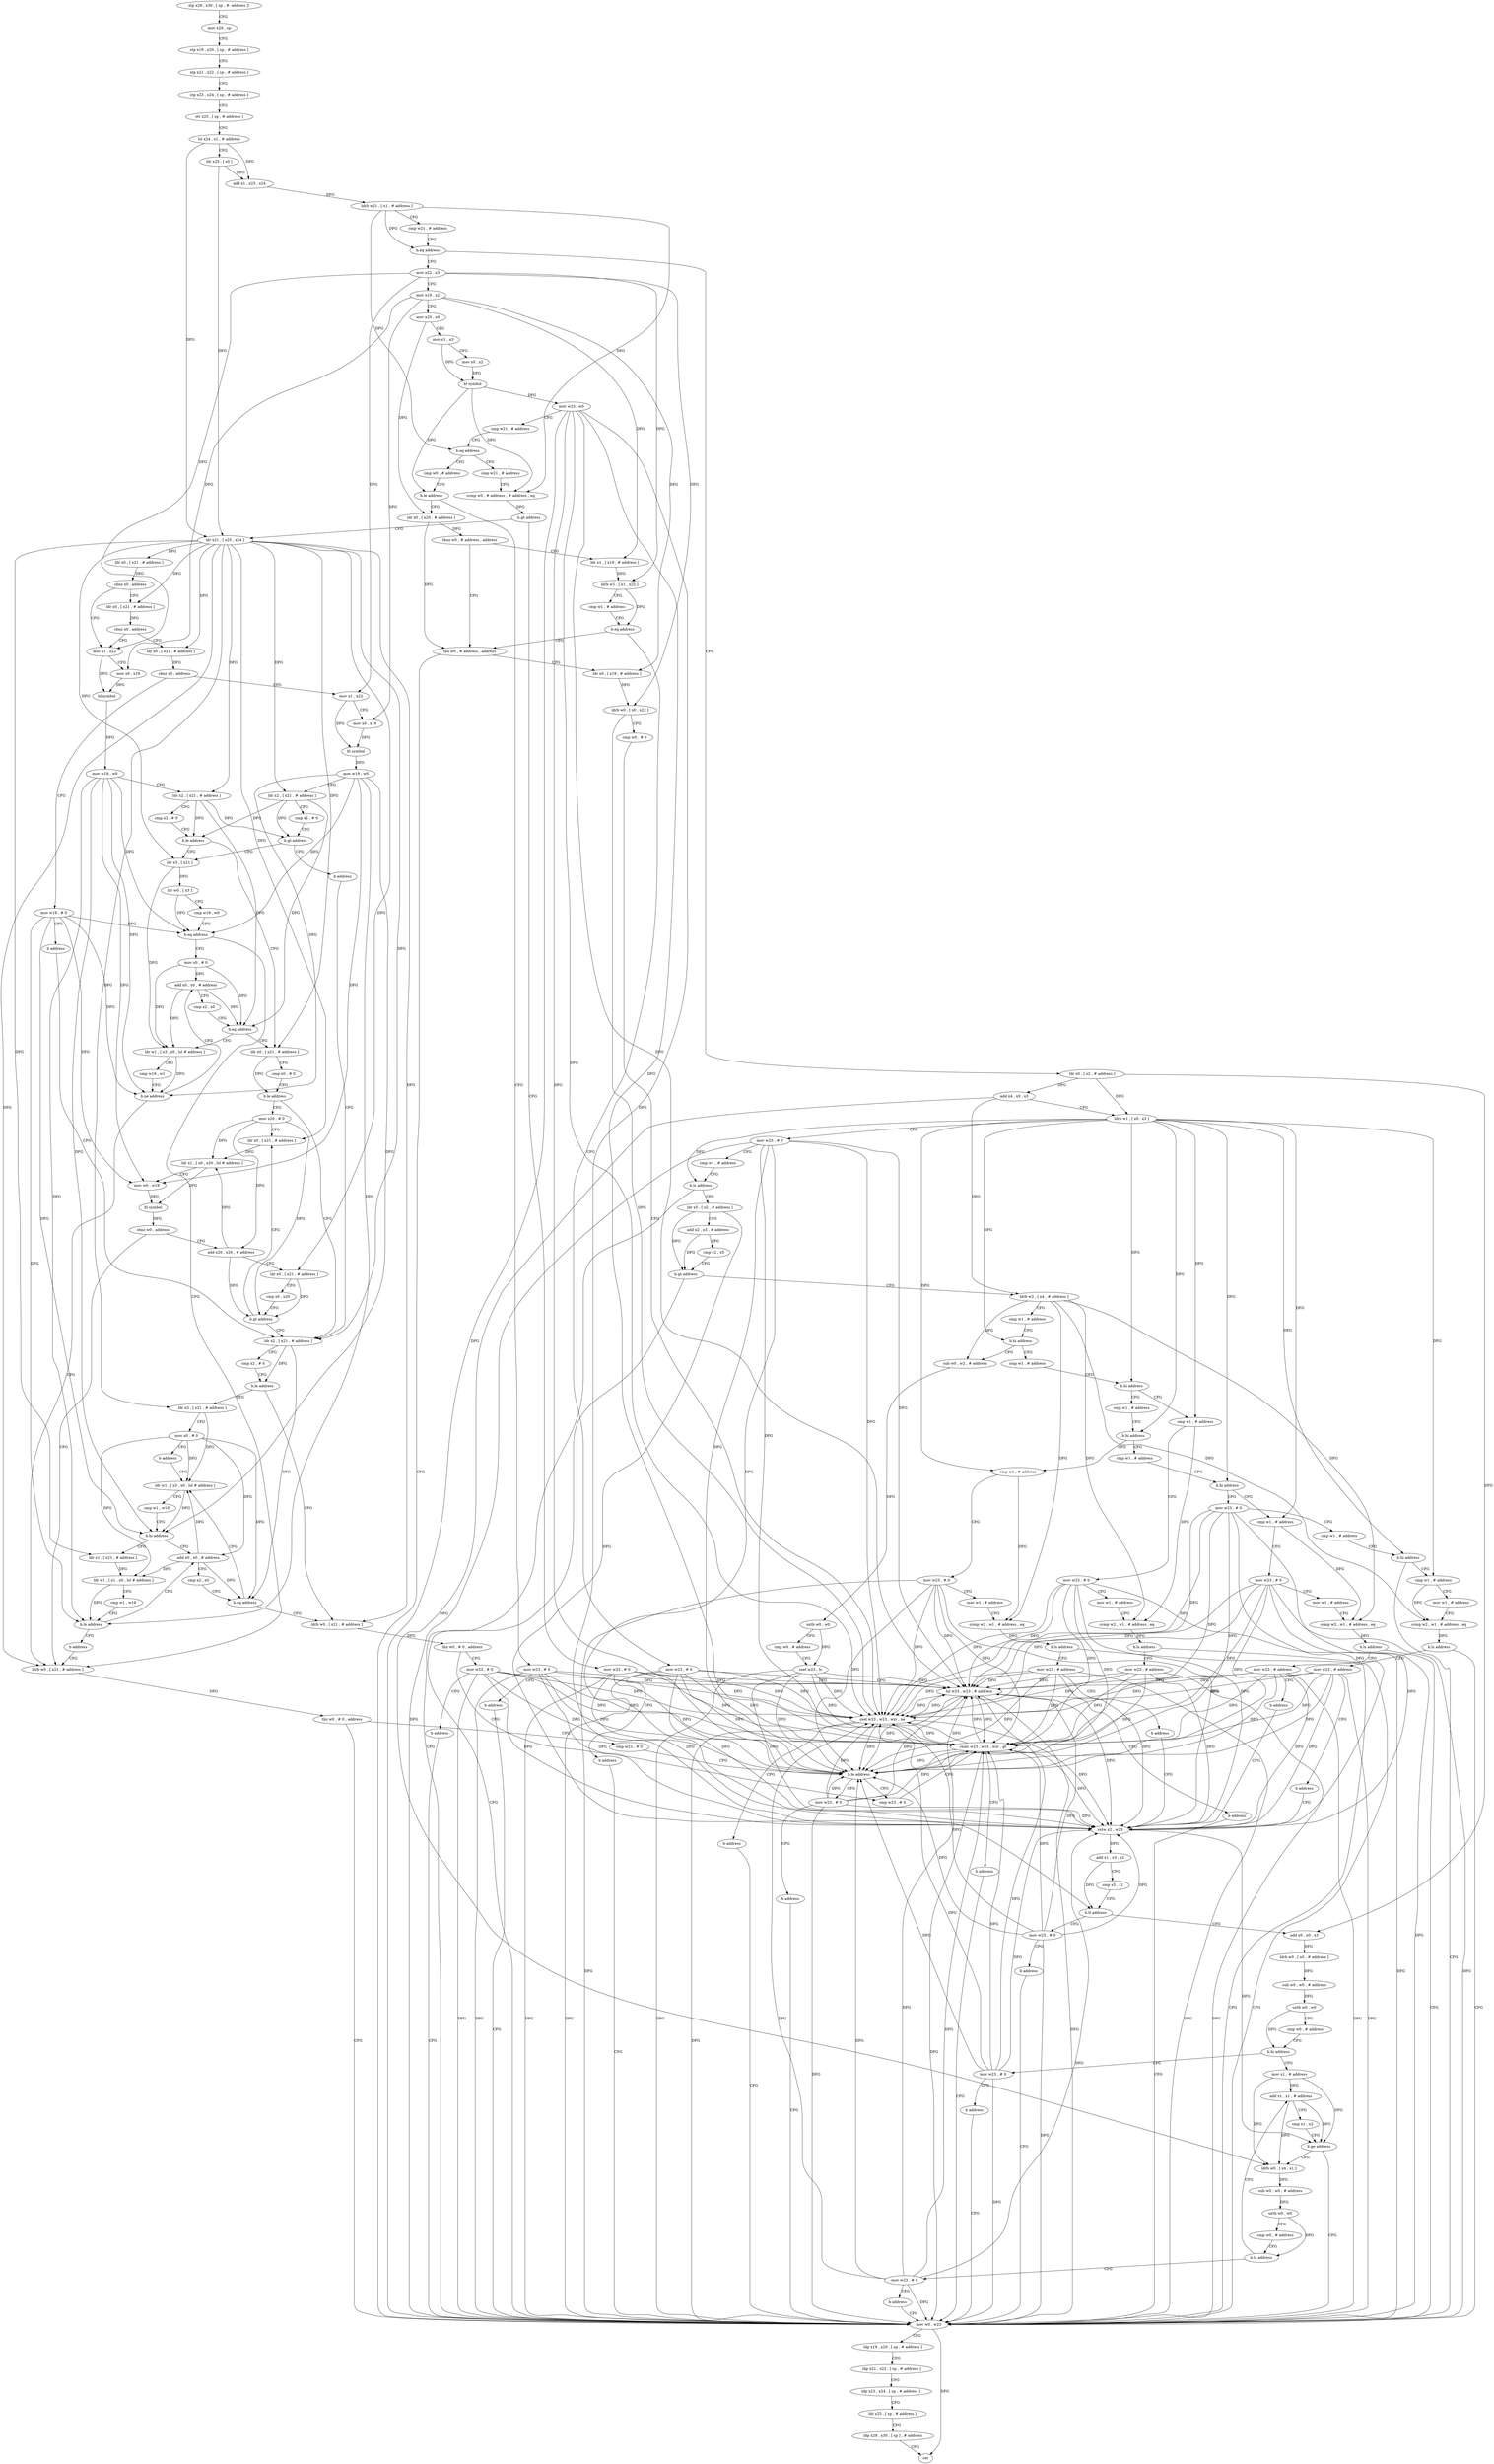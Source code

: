 digraph "func" {
"237524" [label = "stp x29 , x30 , [ sp , #- address ]!" ]
"237528" [label = "mov x29 , sp" ]
"237532" [label = "stp x19 , x20 , [ sp , # address ]" ]
"237536" [label = "stp x21 , x22 , [ sp , # address ]" ]
"237540" [label = "stp x23 , x24 , [ sp , # address ]" ]
"237544" [label = "str x25 , [ sp , # address ]" ]
"237548" [label = "lsl x24 , x1 , # address" ]
"237552" [label = "ldr x25 , [ x0 ]" ]
"237556" [label = "add x1 , x25 , x24" ]
"237560" [label = "ldrb w21 , [ x1 , # address ]" ]
"237564" [label = "cmp w21 , # address" ]
"237568" [label = "b.eq address" ]
"237652" [label = "ldr x0 , [ x2 , # address ]" ]
"237572" [label = "mov x22 , x3" ]
"237656" [label = "add x4 , x0 , x3" ]
"237660" [label = "ldrb w1 , [ x0 , x3 ]" ]
"237664" [label = "mov w23 , # 0" ]
"237668" [label = "cmp w1 , # address" ]
"237672" [label = "b.ls address" ]
"237624" [label = "mov w0 , w23" ]
"237676" [label = "ldr x5 , [ x2 , # address ]" ]
"237576" [label = "mov x19 , x2" ]
"237580" [label = "mov x20 , x0" ]
"237584" [label = "mov x1 , x3" ]
"237588" [label = "mov x0 , x2" ]
"237592" [label = "bl symbol" ]
"237596" [label = "mov w23 , w0" ]
"237600" [label = "cmp w21 , # address" ]
"237604" [label = "b.eq address" ]
"237952" [label = "cmp w0 , # address" ]
"237608" [label = "cmp w21 , # address" ]
"237628" [label = "ldp x19 , x20 , [ sp , # address ]" ]
"237632" [label = "ldp x21 , x22 , [ sp , # address ]" ]
"237636" [label = "ldp x23 , x24 , [ sp , # address ]" ]
"237640" [label = "ldr x25 , [ sp , # address ]" ]
"237644" [label = "ldp x29 , x30 , [ sp ] , # address" ]
"237648" [label = "ret" ]
"237680" [label = "add x2 , x3 , # address" ]
"237684" [label = "cmp x2 , x5" ]
"237688" [label = "b.gt address" ]
"237692" [label = "ldrb w2 , [ x4 , # address ]" ]
"237956" [label = "b.le address" ]
"238260" [label = "mov w23 , # 0" ]
"237960" [label = "ldr x0 , [ x20 , # address ]" ]
"237612" [label = "ccmp w0 , # address , # address , eq" ]
"237616" [label = "b.gt address" ]
"238008" [label = "ldr x21 , [ x25 , x24 ]" ]
"237620" [label = "mov w23 , # 0" ]
"237696" [label = "cmp w1 , # address" ]
"237700" [label = "b.hi address" ]
"237728" [label = "cmp w1 , # address" ]
"237704" [label = "sub w0 , w2 , # address" ]
"238264" [label = "b address" ]
"237964" [label = "tbnz w0 , # address , address" ]
"237984" [label = "tbz w0 , # address , address" ]
"237968" [label = "ldr x1 , [ x19 , # address ]" ]
"238012" [label = "ldr x0 , [ x21 , # address ]" ]
"238016" [label = "cbnz x0 , address" ]
"238044" [label = "mov x1 , x22" ]
"238020" [label = "ldr x0 , [ x21 , # address ]" ]
"237732" [label = "b.hi address" ]
"237844" [label = "cmp w1 , # address" ]
"237736" [label = "cmp w1 , # address" ]
"237708" [label = "uxtb w0 , w0" ]
"237712" [label = "cmp w0 , # address" ]
"237716" [label = "cset w23 , ls" ]
"237720" [label = "lsl w23 , w23 , # address" ]
"237724" [label = "b address" ]
"237988" [label = "ldr x0 , [ x19 , # address ]" ]
"237972" [label = "ldrb w1 , [ x1 , x22 ]" ]
"237976" [label = "cmp w1 , # address" ]
"237980" [label = "b.eq address" ]
"238268" [label = "mov w23 , # 0" ]
"238048" [label = "mov x0 , x19" ]
"238052" [label = "bl symbol" ]
"238056" [label = "mov w19 , w0" ]
"238060" [label = "ldr x2 , [ x21 , # address ]" ]
"238064" [label = "cmp x2 , # 0" ]
"238068" [label = "b.le address" ]
"238140" [label = "ldr x0 , [ x21 , # address ]" ]
"238072" [label = "ldr x3 , [ x21 ]" ]
"238024" [label = "cbnz x0 , address" ]
"238028" [label = "ldr x0 , [ x21 , # address ]" ]
"237848" [label = "b.hi address" ]
"237880" [label = "cmp w1 , # address" ]
"237852" [label = "cmp w1 , # address" ]
"237740" [label = "mov w23 , # 0" ]
"237744" [label = "mov w1 , # address" ]
"237748" [label = "ccmp w2 , w1 , # address , eq" ]
"237752" [label = "b.ls address" ]
"237756" [label = "mov w23 , # address" ]
"237992" [label = "ldrb w0 , [ x0 , x22 ]" ]
"237996" [label = "cmp w0 , # 0" ]
"238000" [label = "csel w23 , w23 , wzr , ne" ]
"238004" [label = "b address" ]
"238272" [label = "b address" ]
"238144" [label = "cmp x0 , # 0" ]
"238148" [label = "b.le address" ]
"238192" [label = "ldr x2 , [ x21 , # address ]" ]
"238152" [label = "mov x20 , # 0" ]
"238076" [label = "ldr w0 , [ x3 ]" ]
"238080" [label = "cmp w19 , w0" ]
"238084" [label = "b.eq address" ]
"238116" [label = "ldrb w0 , [ x21 , # address ]" ]
"238088" [label = "mov x0 , # 0" ]
"238032" [label = "cbnz x0 , address" ]
"238320" [label = "mov x1 , x22" ]
"238036" [label = "mov w19 , # 0" ]
"237884" [label = "b.hi address" ]
"237916" [label = "mov w23 , # 0" ]
"237888" [label = "cmp w1 , # address" ]
"237856" [label = "mov w23 , # 0" ]
"237860" [label = "mov w1 , # address" ]
"237864" [label = "ccmp w2 , w1 , # address , eq" ]
"237868" [label = "b.ls address" ]
"237872" [label = "mov w23 , # address" ]
"237760" [label = "sxtw x2 , w23" ]
"238196" [label = "cmp x2 , # 0" ]
"238200" [label = "b.le address" ]
"238300" [label = "ldrb w0 , [ x21 , # address ]" ]
"238204" [label = "ldr x3 , [ x21 , # address ]" ]
"238156" [label = "ldr x0 , [ x21 , # address ]" ]
"238120" [label = "tbz w0 , # 0 , address" ]
"238124" [label = "cmp w23 , # 0" ]
"238092" [label = "add x0 , x0 , # address" ]
"238324" [label = "mov x0 , x19" ]
"238328" [label = "bl symbol" ]
"238332" [label = "mov w19 , w0" ]
"238336" [label = "ldr x2 , [ x21 , # address ]" ]
"238340" [label = "cmp x2 , # 0" ]
"238344" [label = "b.gt address" ]
"238348" [label = "b address" ]
"238040" [label = "b address" ]
"237920" [label = "cmp w1 , # address" ]
"237924" [label = "b.hi address" ]
"237928" [label = "cmp w1 , # address" ]
"237892" [label = "mov w23 , # 0" ]
"237896" [label = "mov w1 , # address" ]
"237900" [label = "ccmp w2 , w1 , # address , eq" ]
"237904" [label = "b.ls address" ]
"237908" [label = "mov w23 , # address" ]
"237876" [label = "b address" ]
"238284" [label = "mov w23 , # 0" ]
"238288" [label = "b address" ]
"237776" [label = "add x0 , x0 , x3" ]
"237780" [label = "ldrb w0 , [ x0 , # address ]" ]
"237784" [label = "sub w0 , w0 , # address" ]
"237788" [label = "uxtb w0 , w0" ]
"237792" [label = "cmp w0 , # address" ]
"237796" [label = "b.hi address" ]
"238276" [label = "mov w23 , # 0" ]
"237800" [label = "mov x1 , # address" ]
"238304" [label = "tbz w0 , # 0 , address" ]
"238292" [label = "mov w23 , # 0" ]
"238308" [label = "cmp w23 , # 0" ]
"238208" [label = "mov x0 , # 0" ]
"238212" [label = "b address" ]
"238228" [label = "ldr w1 , [ x3 , x0 , lsl # address ]" ]
"238176" [label = "add x20 , x20 , # address" ]
"238180" [label = "ldr x0 , [ x21 , # address ]" ]
"238184" [label = "cmp x0 , x20" ]
"238188" [label = "b.gt address" ]
"238128" [label = "b.le address" ]
"238132" [label = "mov w23 , # 0" ]
"238104" [label = "ldr w1 , [ x3 , x0 , lsl # address ]" ]
"238108" [label = "cmp w19 , w1" ]
"238112" [label = "b.ne address" ]
"237932" [label = "mov w1 , # address" ]
"237936" [label = "ccmp w2 , w1 , # address , eq" ]
"237940" [label = "b.ls address" ]
"237944" [label = "mov w23 , # address" ]
"237912" [label = "b address" ]
"237764" [label = "add x1 , x3 , x2" ]
"237768" [label = "cmp x5 , x1" ]
"237772" [label = "b.lt address" ]
"238280" [label = "b address" ]
"237804" [label = "add x1 , x1 , # address" ]
"238296" [label = "b address" ]
"238312" [label = "csinc w23 , w23 , wzr , gt" ]
"238316" [label = "b address" ]
"238232" [label = "cmp w1 , w19" ]
"238236" [label = "b.hi address" ]
"238216" [label = "add x0 , x0 , # address" ]
"238240" [label = "ldr x1 , [ x21 , # address ]" ]
"238160" [label = "ldr x1 , [ x0 , x20 , lsl # address ]" ]
"238164" [label = "mov w0 , w19" ]
"238168" [label = "bl symbol" ]
"238172" [label = "cbnz w0 , address" ]
"238136" [label = "b address" ]
"238096" [label = "cmp x2 , x0" ]
"238100" [label = "b.eq address" ]
"237948" [label = "b address" ]
"237816" [label = "ldrb w0 , [ x4 , x1 ]" ]
"237820" [label = "sub w0 , w0 , # address" ]
"237824" [label = "uxtb w0 , w0" ]
"237828" [label = "cmp w0 , # address" ]
"237832" [label = "b.ls address" ]
"237836" [label = "mov w23 , # 0" ]
"238220" [label = "cmp x2 , x0" ]
"238224" [label = "b.eq address" ]
"238244" [label = "ldr w1 , [ x1 , x0 , lsl # address ]" ]
"238248" [label = "cmp w1 , w19" ]
"238252" [label = "b.lo address" ]
"238256" [label = "b address" ]
"237808" [label = "cmp x1 , x2" ]
"237812" [label = "b.ge address" ]
"237840" [label = "b address" ]
"237524" -> "237528" [ label = "CFG" ]
"237528" -> "237532" [ label = "CFG" ]
"237532" -> "237536" [ label = "CFG" ]
"237536" -> "237540" [ label = "CFG" ]
"237540" -> "237544" [ label = "CFG" ]
"237544" -> "237548" [ label = "CFG" ]
"237548" -> "237552" [ label = "CFG" ]
"237548" -> "237556" [ label = "DFG" ]
"237548" -> "238008" [ label = "DFG" ]
"237552" -> "237556" [ label = "DFG" ]
"237552" -> "238008" [ label = "DFG" ]
"237556" -> "237560" [ label = "DFG" ]
"237560" -> "237564" [ label = "CFG" ]
"237560" -> "237568" [ label = "DFG" ]
"237560" -> "237604" [ label = "DFG" ]
"237560" -> "237612" [ label = "DFG" ]
"237564" -> "237568" [ label = "CFG" ]
"237568" -> "237652" [ label = "CFG" ]
"237568" -> "237572" [ label = "CFG" ]
"237652" -> "237656" [ label = "DFG" ]
"237652" -> "237660" [ label = "DFG" ]
"237652" -> "237776" [ label = "DFG" ]
"237572" -> "237576" [ label = "CFG" ]
"237572" -> "237972" [ label = "DFG" ]
"237572" -> "237992" [ label = "DFG" ]
"237572" -> "238044" [ label = "DFG" ]
"237572" -> "238320" [ label = "DFG" ]
"237656" -> "237660" [ label = "CFG" ]
"237656" -> "237692" [ label = "DFG" ]
"237656" -> "237816" [ label = "DFG" ]
"237660" -> "237664" [ label = "CFG" ]
"237660" -> "237672" [ label = "DFG" ]
"237660" -> "237700" [ label = "DFG" ]
"237660" -> "237732" [ label = "DFG" ]
"237660" -> "237848" [ label = "DFG" ]
"237660" -> "237736" [ label = "DFG" ]
"237660" -> "237884" [ label = "DFG" ]
"237660" -> "237852" [ label = "DFG" ]
"237660" -> "237924" [ label = "DFG" ]
"237660" -> "237888" [ label = "DFG" ]
"237660" -> "237928" [ label = "DFG" ]
"237664" -> "237668" [ label = "CFG" ]
"237664" -> "237624" [ label = "DFG" ]
"237664" -> "237720" [ label = "DFG" ]
"237664" -> "238000" [ label = "DFG" ]
"237664" -> "237760" [ label = "DFG" ]
"237664" -> "238128" [ label = "DFG" ]
"237664" -> "238312" [ label = "DFG" ]
"237668" -> "237672" [ label = "CFG" ]
"237672" -> "237624" [ label = "CFG" ]
"237672" -> "237676" [ label = "CFG" ]
"237624" -> "237628" [ label = "CFG" ]
"237624" -> "237648" [ label = "DFG" ]
"237676" -> "237680" [ label = "CFG" ]
"237676" -> "237688" [ label = "DFG" ]
"237676" -> "237772" [ label = "DFG" ]
"237576" -> "237580" [ label = "CFG" ]
"237576" -> "237968" [ label = "DFG" ]
"237576" -> "237988" [ label = "DFG" ]
"237576" -> "238048" [ label = "DFG" ]
"237576" -> "238324" [ label = "DFG" ]
"237580" -> "237584" [ label = "CFG" ]
"237580" -> "237960" [ label = "DFG" ]
"237584" -> "237588" [ label = "CFG" ]
"237584" -> "237592" [ label = "DFG" ]
"237588" -> "237592" [ label = "DFG" ]
"237592" -> "237596" [ label = "DFG" ]
"237592" -> "237956" [ label = "DFG" ]
"237592" -> "237612" [ label = "DFG" ]
"237596" -> "237600" [ label = "CFG" ]
"237596" -> "237624" [ label = "DFG" ]
"237596" -> "237720" [ label = "DFG" ]
"237596" -> "238000" [ label = "DFG" ]
"237596" -> "237760" [ label = "DFG" ]
"237596" -> "238128" [ label = "DFG" ]
"237596" -> "238312" [ label = "DFG" ]
"237600" -> "237604" [ label = "CFG" ]
"237604" -> "237952" [ label = "CFG" ]
"237604" -> "237608" [ label = "CFG" ]
"237952" -> "237956" [ label = "CFG" ]
"237608" -> "237612" [ label = "CFG" ]
"237628" -> "237632" [ label = "CFG" ]
"237632" -> "237636" [ label = "CFG" ]
"237636" -> "237640" [ label = "CFG" ]
"237640" -> "237644" [ label = "CFG" ]
"237644" -> "237648" [ label = "CFG" ]
"237680" -> "237684" [ label = "CFG" ]
"237680" -> "237688" [ label = "DFG" ]
"237684" -> "237688" [ label = "CFG" ]
"237688" -> "237624" [ label = "CFG" ]
"237688" -> "237692" [ label = "CFG" ]
"237692" -> "237696" [ label = "CFG" ]
"237692" -> "237704" [ label = "DFG" ]
"237692" -> "237748" [ label = "DFG" ]
"237692" -> "237864" [ label = "DFG" ]
"237692" -> "237900" [ label = "DFG" ]
"237692" -> "237936" [ label = "DFG" ]
"237956" -> "238260" [ label = "CFG" ]
"237956" -> "237960" [ label = "CFG" ]
"238260" -> "238264" [ label = "CFG" ]
"238260" -> "237624" [ label = "DFG" ]
"238260" -> "237720" [ label = "DFG" ]
"238260" -> "238000" [ label = "DFG" ]
"238260" -> "237760" [ label = "DFG" ]
"238260" -> "238128" [ label = "DFG" ]
"238260" -> "238312" [ label = "DFG" ]
"237960" -> "237964" [ label = "DFG" ]
"237960" -> "237984" [ label = "DFG" ]
"237612" -> "237616" [ label = "DFG" ]
"237616" -> "238008" [ label = "CFG" ]
"237616" -> "237620" [ label = "CFG" ]
"238008" -> "238012" [ label = "DFG" ]
"238008" -> "238060" [ label = "DFG" ]
"238008" -> "238020" [ label = "DFG" ]
"238008" -> "238140" [ label = "DFG" ]
"238008" -> "238072" [ label = "DFG" ]
"238008" -> "238028" [ label = "DFG" ]
"238008" -> "238192" [ label = "DFG" ]
"238008" -> "238116" [ label = "DFG" ]
"238008" -> "238336" [ label = "DFG" ]
"238008" -> "238300" [ label = "DFG" ]
"238008" -> "238204" [ label = "DFG" ]
"238008" -> "238156" [ label = "DFG" ]
"238008" -> "238180" [ label = "DFG" ]
"238008" -> "238240" [ label = "DFG" ]
"237620" -> "237624" [ label = "DFG" ]
"237620" -> "237720" [ label = "DFG" ]
"237620" -> "238000" [ label = "DFG" ]
"237620" -> "237760" [ label = "DFG" ]
"237620" -> "238128" [ label = "DFG" ]
"237620" -> "238312" [ label = "DFG" ]
"237696" -> "237700" [ label = "CFG" ]
"237700" -> "237728" [ label = "CFG" ]
"237700" -> "237704" [ label = "CFG" ]
"237728" -> "237732" [ label = "CFG" ]
"237704" -> "237708" [ label = "DFG" ]
"238264" -> "237624" [ label = "CFG" ]
"237964" -> "237984" [ label = "CFG" ]
"237964" -> "237968" [ label = "CFG" ]
"237984" -> "237624" [ label = "CFG" ]
"237984" -> "237988" [ label = "CFG" ]
"237968" -> "237972" [ label = "DFG" ]
"238012" -> "238016" [ label = "DFG" ]
"238016" -> "238044" [ label = "CFG" ]
"238016" -> "238020" [ label = "CFG" ]
"238044" -> "238048" [ label = "CFG" ]
"238044" -> "238052" [ label = "DFG" ]
"238020" -> "238024" [ label = "DFG" ]
"237732" -> "237844" [ label = "CFG" ]
"237732" -> "237736" [ label = "CFG" ]
"237844" -> "237848" [ label = "CFG" ]
"237736" -> "237740" [ label = "CFG" ]
"237736" -> "237748" [ label = "DFG" ]
"237708" -> "237712" [ label = "CFG" ]
"237708" -> "237716" [ label = "DFG" ]
"237712" -> "237716" [ label = "CFG" ]
"237716" -> "237720" [ label = "DFG" ]
"237716" -> "237624" [ label = "DFG" ]
"237716" -> "238000" [ label = "DFG" ]
"237716" -> "237760" [ label = "DFG" ]
"237716" -> "238128" [ label = "DFG" ]
"237716" -> "238312" [ label = "DFG" ]
"237720" -> "237724" [ label = "CFG" ]
"237720" -> "237624" [ label = "DFG" ]
"237720" -> "238000" [ label = "DFG" ]
"237720" -> "237760" [ label = "DFG" ]
"237720" -> "238128" [ label = "DFG" ]
"237720" -> "238312" [ label = "DFG" ]
"237724" -> "237624" [ label = "CFG" ]
"237988" -> "237992" [ label = "DFG" ]
"237972" -> "237976" [ label = "CFG" ]
"237972" -> "237980" [ label = "DFG" ]
"237976" -> "237980" [ label = "CFG" ]
"237980" -> "238268" [ label = "CFG" ]
"237980" -> "237984" [ label = "CFG" ]
"238268" -> "238272" [ label = "CFG" ]
"238268" -> "237624" [ label = "DFG" ]
"238268" -> "237720" [ label = "DFG" ]
"238268" -> "238000" [ label = "DFG" ]
"238268" -> "237760" [ label = "DFG" ]
"238268" -> "238128" [ label = "DFG" ]
"238268" -> "238312" [ label = "DFG" ]
"238048" -> "238052" [ label = "DFG" ]
"238052" -> "238056" [ label = "DFG" ]
"238056" -> "238060" [ label = "CFG" ]
"238056" -> "238084" [ label = "DFG" ]
"238056" -> "238164" [ label = "DFG" ]
"238056" -> "238236" [ label = "DFG" ]
"238056" -> "238112" [ label = "DFG" ]
"238056" -> "238252" [ label = "DFG" ]
"238060" -> "238064" [ label = "CFG" ]
"238060" -> "238068" [ label = "DFG" ]
"238060" -> "238344" [ label = "DFG" ]
"238060" -> "238100" [ label = "DFG" ]
"238064" -> "238068" [ label = "CFG" ]
"238068" -> "238140" [ label = "CFG" ]
"238068" -> "238072" [ label = "CFG" ]
"238140" -> "238144" [ label = "CFG" ]
"238140" -> "238148" [ label = "DFG" ]
"238072" -> "238076" [ label = "DFG" ]
"238072" -> "238104" [ label = "DFG" ]
"238024" -> "238044" [ label = "CFG" ]
"238024" -> "238028" [ label = "CFG" ]
"238028" -> "238032" [ label = "DFG" ]
"237848" -> "237880" [ label = "CFG" ]
"237848" -> "237852" [ label = "CFG" ]
"237880" -> "237884" [ label = "CFG" ]
"237852" -> "237856" [ label = "CFG" ]
"237852" -> "237864" [ label = "DFG" ]
"237740" -> "237744" [ label = "CFG" ]
"237740" -> "237624" [ label = "DFG" ]
"237740" -> "237720" [ label = "DFG" ]
"237740" -> "238000" [ label = "DFG" ]
"237740" -> "237760" [ label = "DFG" ]
"237740" -> "238128" [ label = "DFG" ]
"237740" -> "238312" [ label = "DFG" ]
"237744" -> "237748" [ label = "CFG" ]
"237748" -> "237752" [ label = "DFG" ]
"237752" -> "237624" [ label = "CFG" ]
"237752" -> "237756" [ label = "CFG" ]
"237756" -> "237760" [ label = "DFG" ]
"237756" -> "237624" [ label = "DFG" ]
"237756" -> "237720" [ label = "DFG" ]
"237756" -> "238000" [ label = "DFG" ]
"237756" -> "238128" [ label = "DFG" ]
"237756" -> "238312" [ label = "DFG" ]
"237992" -> "237996" [ label = "CFG" ]
"237992" -> "238000" [ label = "DFG" ]
"237996" -> "238000" [ label = "CFG" ]
"238000" -> "238004" [ label = "CFG" ]
"238000" -> "237624" [ label = "DFG" ]
"238000" -> "237720" [ label = "DFG" ]
"238000" -> "237760" [ label = "DFG" ]
"238000" -> "238128" [ label = "DFG" ]
"238000" -> "238312" [ label = "DFG" ]
"238004" -> "237624" [ label = "CFG" ]
"238272" -> "237624" [ label = "CFG" ]
"238144" -> "238148" [ label = "CFG" ]
"238148" -> "238192" [ label = "CFG" ]
"238148" -> "238152" [ label = "CFG" ]
"238192" -> "238196" [ label = "CFG" ]
"238192" -> "238200" [ label = "DFG" ]
"238192" -> "238224" [ label = "DFG" ]
"238152" -> "238156" [ label = "CFG" ]
"238152" -> "238160" [ label = "DFG" ]
"238152" -> "238176" [ label = "DFG" ]
"238152" -> "238188" [ label = "DFG" ]
"238076" -> "238080" [ label = "CFG" ]
"238076" -> "238084" [ label = "DFG" ]
"238080" -> "238084" [ label = "CFG" ]
"238084" -> "238116" [ label = "CFG" ]
"238084" -> "238088" [ label = "CFG" ]
"238116" -> "238120" [ label = "DFG" ]
"238088" -> "238092" [ label = "DFG" ]
"238088" -> "238100" [ label = "DFG" ]
"238088" -> "238104" [ label = "DFG" ]
"238032" -> "238320" [ label = "CFG" ]
"238032" -> "238036" [ label = "CFG" ]
"238320" -> "238324" [ label = "CFG" ]
"238320" -> "238328" [ label = "DFG" ]
"238036" -> "238040" [ label = "CFG" ]
"238036" -> "238084" [ label = "DFG" ]
"238036" -> "238164" [ label = "DFG" ]
"238036" -> "238236" [ label = "DFG" ]
"238036" -> "238112" [ label = "DFG" ]
"238036" -> "238252" [ label = "DFG" ]
"237884" -> "237916" [ label = "CFG" ]
"237884" -> "237888" [ label = "CFG" ]
"237916" -> "237920" [ label = "CFG" ]
"237916" -> "237624" [ label = "DFG" ]
"237916" -> "237720" [ label = "DFG" ]
"237916" -> "238000" [ label = "DFG" ]
"237916" -> "237760" [ label = "DFG" ]
"237916" -> "238128" [ label = "DFG" ]
"237916" -> "238312" [ label = "DFG" ]
"237888" -> "237892" [ label = "CFG" ]
"237888" -> "237900" [ label = "DFG" ]
"237856" -> "237860" [ label = "CFG" ]
"237856" -> "237624" [ label = "DFG" ]
"237856" -> "237720" [ label = "DFG" ]
"237856" -> "238000" [ label = "DFG" ]
"237856" -> "237760" [ label = "DFG" ]
"237856" -> "238128" [ label = "DFG" ]
"237856" -> "238312" [ label = "DFG" ]
"237860" -> "237864" [ label = "CFG" ]
"237864" -> "237868" [ label = "DFG" ]
"237868" -> "237624" [ label = "CFG" ]
"237868" -> "237872" [ label = "CFG" ]
"237872" -> "237876" [ label = "CFG" ]
"237872" -> "237624" [ label = "DFG" ]
"237872" -> "237720" [ label = "DFG" ]
"237872" -> "238000" [ label = "DFG" ]
"237872" -> "237760" [ label = "DFG" ]
"237872" -> "238128" [ label = "DFG" ]
"237872" -> "238312" [ label = "DFG" ]
"237760" -> "237764" [ label = "DFG" ]
"237760" -> "237812" [ label = "DFG" ]
"238196" -> "238200" [ label = "CFG" ]
"238200" -> "238300" [ label = "CFG" ]
"238200" -> "238204" [ label = "CFG" ]
"238300" -> "238304" [ label = "DFG" ]
"238204" -> "238208" [ label = "CFG" ]
"238204" -> "238228" [ label = "DFG" ]
"238156" -> "238160" [ label = "DFG" ]
"238120" -> "237624" [ label = "CFG" ]
"238120" -> "238124" [ label = "CFG" ]
"238124" -> "238128" [ label = "CFG" ]
"238092" -> "238096" [ label = "CFG" ]
"238092" -> "238100" [ label = "DFG" ]
"238092" -> "238104" [ label = "DFG" ]
"238324" -> "238328" [ label = "DFG" ]
"238328" -> "238332" [ label = "DFG" ]
"238332" -> "238336" [ label = "CFG" ]
"238332" -> "238084" [ label = "DFG" ]
"238332" -> "238164" [ label = "DFG" ]
"238332" -> "238236" [ label = "DFG" ]
"238332" -> "238112" [ label = "DFG" ]
"238332" -> "238252" [ label = "DFG" ]
"238336" -> "238340" [ label = "CFG" ]
"238336" -> "238068" [ label = "DFG" ]
"238336" -> "238344" [ label = "DFG" ]
"238336" -> "238100" [ label = "DFG" ]
"238340" -> "238344" [ label = "CFG" ]
"238344" -> "238072" [ label = "CFG" ]
"238344" -> "238348" [ label = "CFG" ]
"238348" -> "238192" [ label = "CFG" ]
"238040" -> "238192" [ label = "CFG" ]
"237920" -> "237924" [ label = "CFG" ]
"237924" -> "237624" [ label = "CFG" ]
"237924" -> "237928" [ label = "CFG" ]
"237928" -> "237932" [ label = "CFG" ]
"237928" -> "237936" [ label = "DFG" ]
"237892" -> "237896" [ label = "CFG" ]
"237892" -> "237624" [ label = "DFG" ]
"237892" -> "237720" [ label = "DFG" ]
"237892" -> "238000" [ label = "DFG" ]
"237892" -> "237760" [ label = "DFG" ]
"237892" -> "238128" [ label = "DFG" ]
"237892" -> "238312" [ label = "DFG" ]
"237896" -> "237900" [ label = "CFG" ]
"237900" -> "237904" [ label = "DFG" ]
"237904" -> "237624" [ label = "CFG" ]
"237904" -> "237908" [ label = "CFG" ]
"237908" -> "237912" [ label = "CFG" ]
"237908" -> "237624" [ label = "DFG" ]
"237908" -> "237720" [ label = "DFG" ]
"237908" -> "238000" [ label = "DFG" ]
"237908" -> "237760" [ label = "DFG" ]
"237908" -> "238128" [ label = "DFG" ]
"237908" -> "238312" [ label = "DFG" ]
"237876" -> "237760" [ label = "CFG" ]
"238284" -> "238288" [ label = "CFG" ]
"238284" -> "237624" [ label = "DFG" ]
"238284" -> "237720" [ label = "DFG" ]
"238284" -> "238000" [ label = "DFG" ]
"238284" -> "237760" [ label = "DFG" ]
"238284" -> "238128" [ label = "DFG" ]
"238284" -> "238312" [ label = "DFG" ]
"238288" -> "237624" [ label = "CFG" ]
"237776" -> "237780" [ label = "DFG" ]
"237780" -> "237784" [ label = "DFG" ]
"237784" -> "237788" [ label = "DFG" ]
"237788" -> "237792" [ label = "CFG" ]
"237788" -> "237796" [ label = "DFG" ]
"237792" -> "237796" [ label = "CFG" ]
"237796" -> "238276" [ label = "CFG" ]
"237796" -> "237800" [ label = "CFG" ]
"238276" -> "238280" [ label = "CFG" ]
"238276" -> "237624" [ label = "DFG" ]
"238276" -> "237720" [ label = "DFG" ]
"238276" -> "238000" [ label = "DFG" ]
"238276" -> "237760" [ label = "DFG" ]
"238276" -> "238128" [ label = "DFG" ]
"238276" -> "238312" [ label = "DFG" ]
"237800" -> "237804" [ label = "DFG" ]
"237800" -> "237812" [ label = "DFG" ]
"237800" -> "237816" [ label = "DFG" ]
"238304" -> "238292" [ label = "CFG" ]
"238304" -> "238308" [ label = "CFG" ]
"238292" -> "238296" [ label = "CFG" ]
"238292" -> "237624" [ label = "DFG" ]
"238292" -> "237720" [ label = "DFG" ]
"238292" -> "238000" [ label = "DFG" ]
"238292" -> "237760" [ label = "DFG" ]
"238292" -> "238128" [ label = "DFG" ]
"238292" -> "238312" [ label = "DFG" ]
"238308" -> "238312" [ label = "CFG" ]
"238208" -> "238212" [ label = "CFG" ]
"238208" -> "238228" [ label = "DFG" ]
"238208" -> "238216" [ label = "DFG" ]
"238208" -> "238224" [ label = "DFG" ]
"238208" -> "238244" [ label = "DFG" ]
"238212" -> "238228" [ label = "CFG" ]
"238228" -> "238232" [ label = "CFG" ]
"238228" -> "238236" [ label = "DFG" ]
"238176" -> "238180" [ label = "CFG" ]
"238176" -> "238160" [ label = "DFG" ]
"238176" -> "238188" [ label = "DFG" ]
"238180" -> "238184" [ label = "CFG" ]
"238180" -> "238188" [ label = "DFG" ]
"238184" -> "238188" [ label = "CFG" ]
"238188" -> "238156" [ label = "CFG" ]
"238188" -> "238192" [ label = "CFG" ]
"238128" -> "238308" [ label = "CFG" ]
"238128" -> "238132" [ label = "CFG" ]
"238132" -> "238136" [ label = "CFG" ]
"238132" -> "237624" [ label = "DFG" ]
"238132" -> "237720" [ label = "DFG" ]
"238132" -> "238000" [ label = "DFG" ]
"238132" -> "237760" [ label = "DFG" ]
"238132" -> "238128" [ label = "DFG" ]
"238132" -> "238312" [ label = "DFG" ]
"238104" -> "238108" [ label = "CFG" ]
"238104" -> "238112" [ label = "DFG" ]
"238108" -> "238112" [ label = "CFG" ]
"238112" -> "238092" [ label = "CFG" ]
"238112" -> "238116" [ label = "CFG" ]
"237932" -> "237936" [ label = "CFG" ]
"237936" -> "237940" [ label = "DFG" ]
"237940" -> "237624" [ label = "CFG" ]
"237940" -> "237944" [ label = "CFG" ]
"237944" -> "237948" [ label = "CFG" ]
"237944" -> "237624" [ label = "DFG" ]
"237944" -> "237720" [ label = "DFG" ]
"237944" -> "238000" [ label = "DFG" ]
"237944" -> "237760" [ label = "DFG" ]
"237944" -> "238128" [ label = "DFG" ]
"237944" -> "238312" [ label = "DFG" ]
"237912" -> "237760" [ label = "CFG" ]
"237764" -> "237768" [ label = "CFG" ]
"237764" -> "237772" [ label = "DFG" ]
"237768" -> "237772" [ label = "CFG" ]
"237772" -> "238284" [ label = "CFG" ]
"237772" -> "237776" [ label = "CFG" ]
"238280" -> "237624" [ label = "CFG" ]
"237804" -> "237808" [ label = "CFG" ]
"237804" -> "237812" [ label = "DFG" ]
"237804" -> "237816" [ label = "DFG" ]
"238296" -> "237624" [ label = "CFG" ]
"238312" -> "238316" [ label = "CFG" ]
"238312" -> "237624" [ label = "DFG" ]
"238312" -> "237720" [ label = "DFG" ]
"238312" -> "238000" [ label = "DFG" ]
"238312" -> "237760" [ label = "DFG" ]
"238312" -> "238128" [ label = "DFG" ]
"238316" -> "237624" [ label = "CFG" ]
"238232" -> "238236" [ label = "CFG" ]
"238236" -> "238216" [ label = "CFG" ]
"238236" -> "238240" [ label = "CFG" ]
"238216" -> "238220" [ label = "CFG" ]
"238216" -> "238228" [ label = "DFG" ]
"238216" -> "238224" [ label = "DFG" ]
"238216" -> "238244" [ label = "DFG" ]
"238240" -> "238244" [ label = "DFG" ]
"238160" -> "238164" [ label = "CFG" ]
"238160" -> "238168" [ label = "DFG" ]
"238164" -> "238168" [ label = "DFG" ]
"238168" -> "238172" [ label = "DFG" ]
"238172" -> "238116" [ label = "CFG" ]
"238172" -> "238176" [ label = "CFG" ]
"238136" -> "237624" [ label = "CFG" ]
"238096" -> "238100" [ label = "CFG" ]
"238100" -> "238140" [ label = "CFG" ]
"238100" -> "238104" [ label = "CFG" ]
"237948" -> "237760" [ label = "CFG" ]
"237816" -> "237820" [ label = "DFG" ]
"237820" -> "237824" [ label = "DFG" ]
"237824" -> "237828" [ label = "CFG" ]
"237824" -> "237832" [ label = "DFG" ]
"237828" -> "237832" [ label = "CFG" ]
"237832" -> "237804" [ label = "CFG" ]
"237832" -> "237836" [ label = "CFG" ]
"237836" -> "237840" [ label = "CFG" ]
"237836" -> "237624" [ label = "DFG" ]
"237836" -> "237720" [ label = "DFG" ]
"237836" -> "238000" [ label = "DFG" ]
"237836" -> "237760" [ label = "DFG" ]
"237836" -> "238128" [ label = "DFG" ]
"237836" -> "238312" [ label = "DFG" ]
"238220" -> "238224" [ label = "CFG" ]
"238224" -> "238300" [ label = "CFG" ]
"238224" -> "238228" [ label = "CFG" ]
"238244" -> "238248" [ label = "CFG" ]
"238244" -> "238252" [ label = "DFG" ]
"238248" -> "238252" [ label = "CFG" ]
"238252" -> "238216" [ label = "CFG" ]
"238252" -> "238256" [ label = "CFG" ]
"238256" -> "238116" [ label = "CFG" ]
"237808" -> "237812" [ label = "CFG" ]
"237812" -> "237624" [ label = "CFG" ]
"237812" -> "237816" [ label = "CFG" ]
"237840" -> "237624" [ label = "CFG" ]
}
